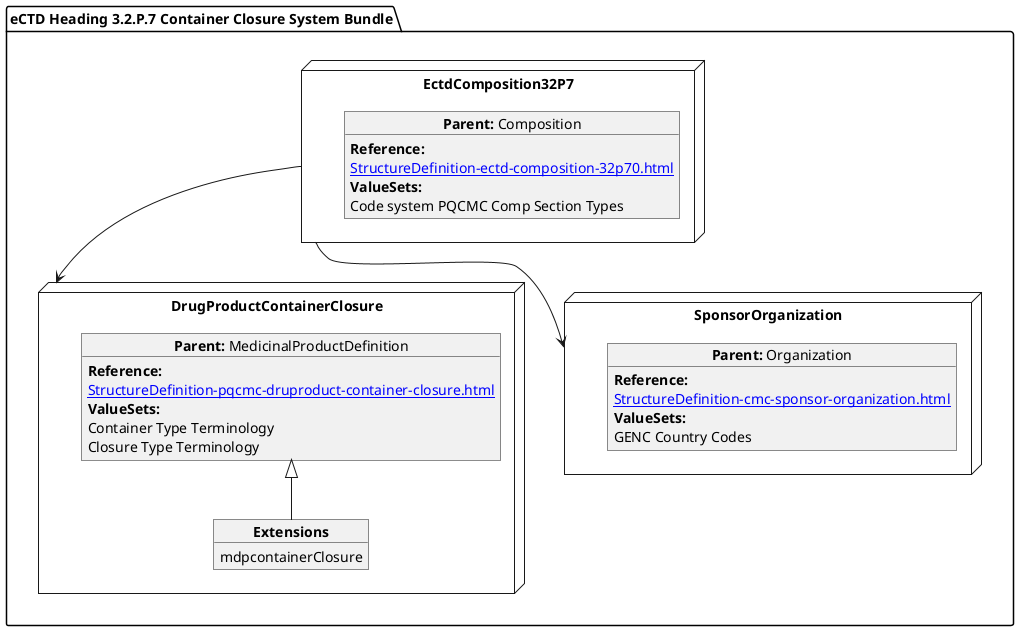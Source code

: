 @startuml
allowmixing
'Mixed model of use case and object
package "eCTD Heading 3.2.P.7 Container Closure System Bundle" as NODES {
   
  node "EctdComposition32P7" as N1 { 
      object "**Parent:** Composition" as obj1 {
      **Reference:**
      [[StructureDefinition-ectd-composition-32p70.html]]
      **ValueSets:**
  Code system PQCMC Comp Section Types
    }   
}
node "DrugProductContainerClosure" as N21 { 
      object "**Parent:** MedicinalProductDefinition" as obj22 {
           **Reference:**
      [[StructureDefinition-pqcmc-druproduct-container-closure.html]]
        **ValueSets:**
        Container Type Terminology
        Closure Type Terminology
    }
    object "**Extensions**" as objEx {
        mdpcontainerClosure
    }
    obj22 <|-- objEx
}

node "SponsorOrganization" as NSO { 
      object "**Parent:** Organization" as objAu {
           **Reference:**
      [[StructureDefinition-cmc-sponsor-organization.html]]
        **ValueSets:**
        GENC Country Codes
    }
}
}

N1 --> N21
N1 --> NSO

@enduml